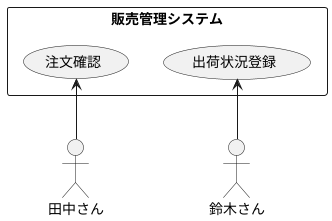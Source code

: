 @startuml シーケンス図
actor 田中さん
actor 鈴木さん
rectangle 販売管理システム{
usecase 注文確認
usecase 出荷状況登録
}
注文確認 <-- 田中さん
出荷状況登録 <-- 鈴木さん
@enduml